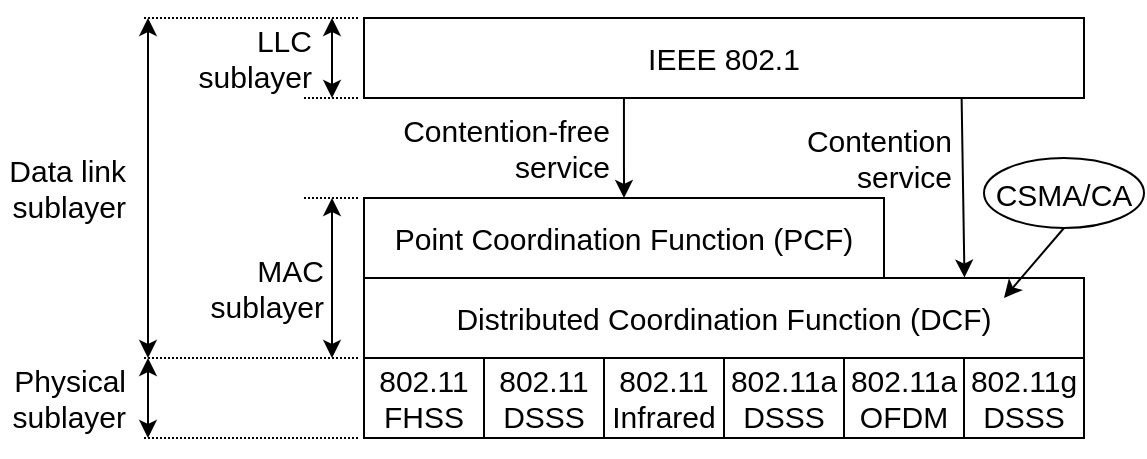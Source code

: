 <mxfile version="24.2.1" type="device">
  <diagram name="Trang-1" id="CeBuMl_r3nTpdefYSi08">
    <mxGraphModel dx="875" dy="435" grid="1" gridSize="10" guides="1" tooltips="1" connect="1" arrows="1" fold="1" page="1" pageScale="1" pageWidth="827" pageHeight="1169" background="#ffffff" math="0" shadow="0">
      <root>
        <mxCell id="0" />
        <mxCell id="1" parent="0" />
        <mxCell id="_Zqqz2ic66UI19e5kxRz-1" value="802.11&lt;br style=&quot;font-size: 15px;&quot;&gt;FHSS" style="rounded=0;whiteSpace=wrap;html=1;fontSize=15;" parent="1" vertex="1">
          <mxGeometry x="200" y="270" width="60" height="40" as="geometry" />
        </mxCell>
        <mxCell id="_Zqqz2ic66UI19e5kxRz-5" value="802.11&lt;br style=&quot;font-size: 15px;&quot;&gt;DSSS" style="rounded=0;whiteSpace=wrap;html=1;fontSize=15;" parent="1" vertex="1">
          <mxGeometry x="260" y="270" width="60" height="40" as="geometry" />
        </mxCell>
        <mxCell id="_Zqqz2ic66UI19e5kxRz-6" value="802.11&lt;br style=&quot;font-size: 15px;&quot;&gt;Infrared" style="rounded=0;whiteSpace=wrap;html=1;fontSize=15;" parent="1" vertex="1">
          <mxGeometry x="320" y="270" width="60" height="40" as="geometry" />
        </mxCell>
        <mxCell id="_Zqqz2ic66UI19e5kxRz-7" value="802.11a&lt;br style=&quot;font-size: 15px;&quot;&gt;DSSS" style="rounded=0;whiteSpace=wrap;html=1;fontSize=15;" parent="1" vertex="1">
          <mxGeometry x="380" y="270" width="60" height="40" as="geometry" />
        </mxCell>
        <mxCell id="_Zqqz2ic66UI19e5kxRz-8" value="802.11a&lt;br style=&quot;font-size: 15px;&quot;&gt;OFDM" style="rounded=0;whiteSpace=wrap;html=1;fontSize=15;" parent="1" vertex="1">
          <mxGeometry x="440" y="270" width="60" height="40" as="geometry" />
        </mxCell>
        <mxCell id="_Zqqz2ic66UI19e5kxRz-9" value="802.11g&lt;br style=&quot;font-size: 15px;&quot;&gt;DSSS" style="rounded=0;whiteSpace=wrap;html=1;fontSize=15;" parent="1" vertex="1">
          <mxGeometry x="500" y="270" width="60" height="40" as="geometry" />
        </mxCell>
        <mxCell id="_Zqqz2ic66UI19e5kxRz-10" value="Distributed Coordination Function (DCF)" style="rounded=0;whiteSpace=wrap;html=1;fontSize=15;" parent="1" vertex="1">
          <mxGeometry x="200" y="230" width="360" height="40" as="geometry" />
        </mxCell>
        <mxCell id="_Zqqz2ic66UI19e5kxRz-11" value="Point Coordination Function (PCF)" style="rounded=0;whiteSpace=wrap;html=1;fontSize=15;" parent="1" vertex="1">
          <mxGeometry x="200" y="190" width="260" height="40" as="geometry" />
        </mxCell>
        <mxCell id="_Zqqz2ic66UI19e5kxRz-12" value="IEEE 802.1" style="rounded=0;whiteSpace=wrap;html=1;fontSize=15;" parent="1" vertex="1">
          <mxGeometry x="200" y="100" width="360" height="40" as="geometry" />
        </mxCell>
        <mxCell id="_Zqqz2ic66UI19e5kxRz-13" value="" style="endArrow=classic;html=1;rounded=0;entryX=0.5;entryY=0;entryDx=0;entryDy=0;exitX=0.361;exitY=1.012;exitDx=0;exitDy=0;exitPerimeter=0;fontSize=15;" parent="1" source="_Zqqz2ic66UI19e5kxRz-12" target="_Zqqz2ic66UI19e5kxRz-11" edge="1">
          <mxGeometry width="50" height="50" relative="1" as="geometry">
            <mxPoint x="340" y="200" as="sourcePoint" />
            <mxPoint x="390" y="150" as="targetPoint" />
          </mxGeometry>
        </mxCell>
        <mxCell id="_Zqqz2ic66UI19e5kxRz-14" value="" style="endArrow=classic;html=1;rounded=0;entryX=0.834;entryY=-0.005;entryDx=0;entryDy=0;entryPerimeter=0;exitX=0.83;exitY=1.063;exitDx=0;exitDy=0;exitPerimeter=0;fontSize=15;" parent="1" target="_Zqqz2ic66UI19e5kxRz-10" edge="1">
          <mxGeometry width="50" height="50" relative="1" as="geometry">
            <mxPoint x="498.8" y="139.52" as="sourcePoint" />
            <mxPoint x="499.88" y="227.88" as="targetPoint" />
          </mxGeometry>
        </mxCell>
        <mxCell id="_Zqqz2ic66UI19e5kxRz-15" value="Contention-free service" style="text;html=1;strokeColor=none;fillColor=none;align=right;verticalAlign=middle;whiteSpace=wrap;rounded=0;fontSize=15;" parent="1" vertex="1">
          <mxGeometry x="200" y="150" width="125" height="30" as="geometry" />
        </mxCell>
        <mxCell id="_Zqqz2ic66UI19e5kxRz-16" value="Contention&lt;br style=&quot;font-size: 15px;&quot;&gt;&amp;nbsp;service" style="text;html=1;strokeColor=none;fillColor=none;align=right;verticalAlign=middle;whiteSpace=wrap;rounded=0;fontSize=15;" parent="1" vertex="1">
          <mxGeometry x="426" y="155" width="70" height="30" as="geometry" />
        </mxCell>
        <mxCell id="_Zqqz2ic66UI19e5kxRz-17" value="" style="endArrow=none;html=1;rounded=0;strokeWidth=1;dashed=1;dashPattern=1 1;fontSize=15;" parent="1" edge="1">
          <mxGeometry width="50" height="50" relative="1" as="geometry">
            <mxPoint x="90" y="100" as="sourcePoint" />
            <mxPoint x="197" y="100" as="targetPoint" />
          </mxGeometry>
        </mxCell>
        <mxCell id="_Zqqz2ic66UI19e5kxRz-18" value="" style="endArrow=none;html=1;rounded=0;strokeWidth=1;dashed=1;dashPattern=1 1;fontSize=15;" parent="1" edge="1">
          <mxGeometry width="50" height="50" relative="1" as="geometry">
            <mxPoint x="170" y="140" as="sourcePoint" />
            <mxPoint x="197" y="140" as="targetPoint" />
          </mxGeometry>
        </mxCell>
        <mxCell id="_Zqqz2ic66UI19e5kxRz-19" value="" style="endArrow=classic;startArrow=classic;html=1;rounded=0;fontSize=15;" parent="1" edge="1">
          <mxGeometry width="50" height="50" relative="1" as="geometry">
            <mxPoint x="184" y="140" as="sourcePoint" />
            <mxPoint x="184" y="100" as="targetPoint" />
          </mxGeometry>
        </mxCell>
        <mxCell id="_Zqqz2ic66UI19e5kxRz-20" value="" style="endArrow=none;html=1;rounded=0;strokeWidth=1;dashed=1;dashPattern=1 1;fontSize=15;" parent="1" edge="1">
          <mxGeometry width="50" height="50" relative="1" as="geometry">
            <mxPoint x="170" y="190" as="sourcePoint" />
            <mxPoint x="197" y="190" as="targetPoint" />
          </mxGeometry>
        </mxCell>
        <mxCell id="_Zqqz2ic66UI19e5kxRz-21" value="" style="endArrow=none;html=1;rounded=0;strokeWidth=1;dashed=1;dashPattern=1 1;fontSize=15;" parent="1" edge="1">
          <mxGeometry width="50" height="50" relative="1" as="geometry">
            <mxPoint x="90" y="270" as="sourcePoint" />
            <mxPoint x="197" y="270" as="targetPoint" />
          </mxGeometry>
        </mxCell>
        <mxCell id="_Zqqz2ic66UI19e5kxRz-22" value="" style="endArrow=none;html=1;rounded=0;strokeWidth=1;dashed=1;dashPattern=1 1;fontSize=15;" parent="1" edge="1">
          <mxGeometry width="50" height="50" relative="1" as="geometry">
            <mxPoint x="90" y="310" as="sourcePoint" />
            <mxPoint x="197" y="310" as="targetPoint" />
          </mxGeometry>
        </mxCell>
        <mxCell id="_Zqqz2ic66UI19e5kxRz-24" value="" style="endArrow=classic;startArrow=classic;html=1;rounded=0;fontSize=15;" parent="1" edge="1">
          <mxGeometry width="50" height="50" relative="1" as="geometry">
            <mxPoint x="184" y="270" as="sourcePoint" />
            <mxPoint x="184" y="190" as="targetPoint" />
          </mxGeometry>
        </mxCell>
        <mxCell id="_Zqqz2ic66UI19e5kxRz-25" value="" style="endArrow=classic;startArrow=classic;html=1;rounded=0;fontSize=15;" parent="1" edge="1">
          <mxGeometry width="50" height="50" relative="1" as="geometry">
            <mxPoint x="92" y="270" as="sourcePoint" />
            <mxPoint x="92" y="100" as="targetPoint" />
          </mxGeometry>
        </mxCell>
        <mxCell id="_Zqqz2ic66UI19e5kxRz-26" value="" style="endArrow=classic;startArrow=classic;html=1;rounded=0;fontSize=15;" parent="1" edge="1">
          <mxGeometry width="50" height="50" relative="1" as="geometry">
            <mxPoint x="92" y="310" as="sourcePoint" />
            <mxPoint x="92" y="270" as="targetPoint" />
          </mxGeometry>
        </mxCell>
        <mxCell id="_Zqqz2ic66UI19e5kxRz-27" value="LLC &lt;br style=&quot;font-size: 15px;&quot;&gt;sublayer" style="text;html=1;strokeColor=none;fillColor=none;align=right;verticalAlign=middle;whiteSpace=wrap;rounded=0;fontSize=15;" parent="1" vertex="1">
          <mxGeometry x="131" y="105" width="45" height="30" as="geometry" />
        </mxCell>
        <mxCell id="_Zqqz2ic66UI19e5kxRz-28" value="MAC&lt;br style=&quot;font-size: 15px;&quot;&gt;sublayer" style="text;html=1;strokeColor=none;fillColor=none;align=right;verticalAlign=middle;whiteSpace=wrap;rounded=0;fontSize=15;" parent="1" vertex="1">
          <mxGeometry x="137" y="220" width="45" height="30" as="geometry" />
        </mxCell>
        <mxCell id="_Zqqz2ic66UI19e5kxRz-29" value="Data link&lt;br style=&quot;font-size: 15px;&quot;&gt;sublayer" style="text;html=1;strokeColor=none;fillColor=none;align=right;verticalAlign=middle;whiteSpace=wrap;rounded=0;fontSize=15;" parent="1" vertex="1">
          <mxGeometry x="18" y="170" width="65" height="30" as="geometry" />
        </mxCell>
        <mxCell id="_Zqqz2ic66UI19e5kxRz-30" value="Physical&lt;br style=&quot;font-size: 15px;&quot;&gt;sublayer" style="text;html=1;strokeColor=none;fillColor=none;align=right;verticalAlign=middle;whiteSpace=wrap;rounded=0;fontSize=15;" parent="1" vertex="1">
          <mxGeometry x="38" y="275" width="45" height="30" as="geometry" />
        </mxCell>
        <mxCell id="_Zqqz2ic66UI19e5kxRz-31" value="CSMA/CA" style="ellipse;whiteSpace=wrap;html=1;fontSize=15;" parent="1" vertex="1">
          <mxGeometry x="510" y="170" width="80" height="35" as="geometry" />
        </mxCell>
        <mxCell id="_Zqqz2ic66UI19e5kxRz-33" value="" style="endArrow=classic;html=1;rounded=0;exitX=0.5;exitY=1;exitDx=0;exitDy=0;fontSize=15;" parent="1" source="_Zqqz2ic66UI19e5kxRz-31" edge="1">
          <mxGeometry width="50" height="50" relative="1" as="geometry">
            <mxPoint x="470" y="240" as="sourcePoint" />
            <mxPoint x="520" y="240" as="targetPoint" />
          </mxGeometry>
        </mxCell>
      </root>
    </mxGraphModel>
  </diagram>
</mxfile>

